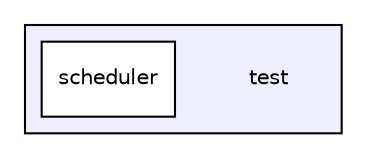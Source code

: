 digraph "test" {
  compound=true
  node [ fontsize="10", fontname="Helvetica"];
  edge [ labelfontsize="10", labelfontname="Helvetica"];
  subgraph clusterdir_13e138d54eb8818da29c3992edef070a {
    graph [ bgcolor="#eeeeff", pencolor="black", label="" URL="dir_13e138d54eb8818da29c3992edef070a.html"];
    dir_13e138d54eb8818da29c3992edef070a [shape=plaintext label="test"];
    dir_d7f4bb59decf04215376964120158899 [shape=box label="scheduler" color="black" fillcolor="white" style="filled" URL="dir_d7f4bb59decf04215376964120158899.html"];
  }
}
